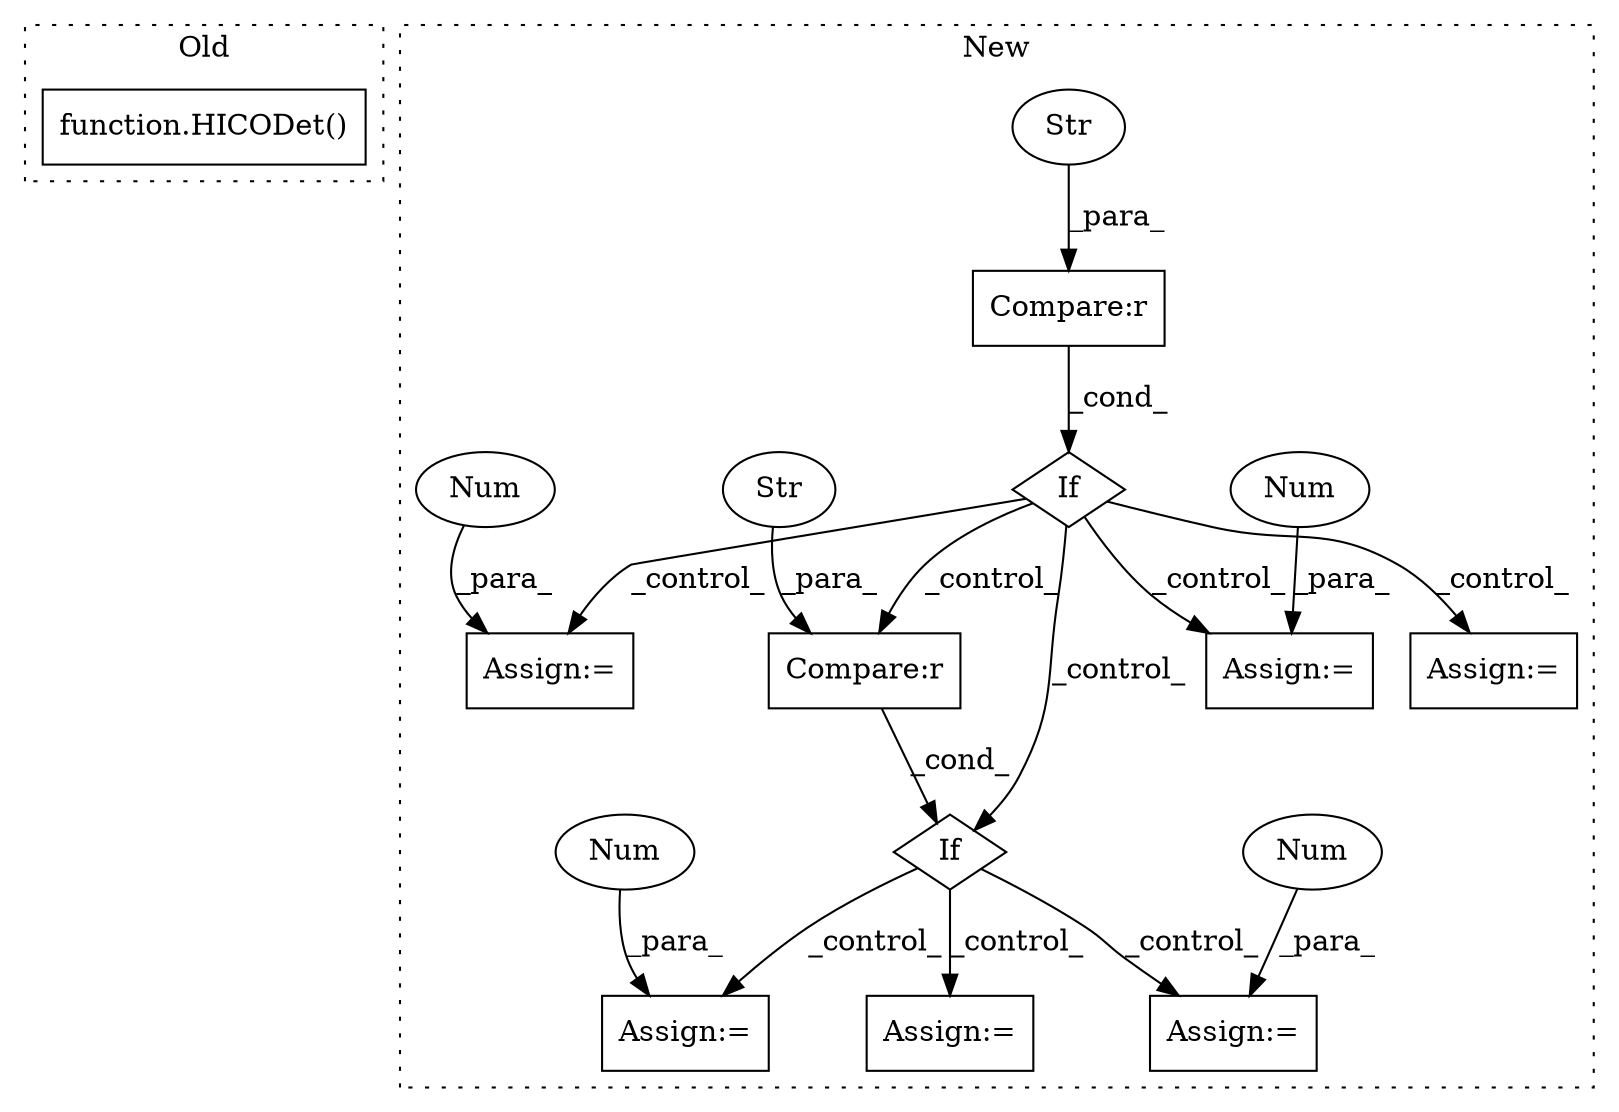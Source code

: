 digraph G {
subgraph cluster0 {
1 [label="function.HICODet()" a="75" s="696" l="261" shape="box"];
label = "Old";
style="dotted";
}
subgraph cluster1 {
2 [label="If" a="96" s="1925" l="3" shape="diamond"];
3 [label="Compare:r" a="40" s="2084" l="23" shape="box"];
4 [label="If" a="96" s="2084" l="0" shape="diamond"];
5 [label="Compare:r" a="40" s="1928" l="25" shape="box"];
6 [label="Str" a="66" s="1944" l="9" shape="ellipse"];
7 [label="Str" a="66" s="2100" l="7" shape="ellipse"];
8 [label="Assign:=" a="68" s="2223" l="3" shape="box"];
9 [label="Num" a="76" s="2226" l="2" shape="ellipse"];
10 [label="Assign:=" a="68" s="2199" l="3" shape="box"];
11 [label="Assign:=" a="68" s="2043" l="3" shape="box"];
12 [label="Num" a="76" s="2202" l="1" shape="ellipse"];
13 [label="Assign:=" a="68" s="2068" l="3" shape="box"];
14 [label="Num" a="76" s="2046" l="2" shape="ellipse"];
15 [label="Num" a="76" s="2071" l="3" shape="ellipse"];
16 [label="Assign:=" a="68" s="2133" l="3" shape="box"];
17 [label="Assign:=" a="68" s="1979" l="3" shape="box"];
label = "New";
style="dotted";
}
2 -> 4 [label="_control_"];
2 -> 11 [label="_control_"];
2 -> 17 [label="_control_"];
2 -> 3 [label="_control_"];
2 -> 13 [label="_control_"];
3 -> 4 [label="_cond_"];
4 -> 10 [label="_control_"];
4 -> 16 [label="_control_"];
4 -> 8 [label="_control_"];
5 -> 2 [label="_cond_"];
6 -> 5 [label="_para_"];
7 -> 3 [label="_para_"];
9 -> 8 [label="_para_"];
12 -> 10 [label="_para_"];
14 -> 11 [label="_para_"];
15 -> 13 [label="_para_"];
}